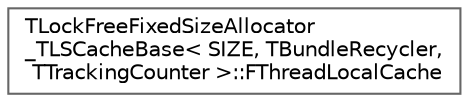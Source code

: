 digraph "Graphical Class Hierarchy"
{
 // INTERACTIVE_SVG=YES
 // LATEX_PDF_SIZE
  bgcolor="transparent";
  edge [fontname=Helvetica,fontsize=10,labelfontname=Helvetica,labelfontsize=10];
  node [fontname=Helvetica,fontsize=10,shape=box,height=0.2,width=0.4];
  rankdir="LR";
  Node0 [id="Node000000",label="TLockFreeFixedSizeAllocator\l_TLSCacheBase\< SIZE, TBundleRecycler,\l TTrackingCounter \>::FThreadLocalCache",height=0.2,width=0.4,color="grey40", fillcolor="white", style="filled",URL="$d7/d16/structTLockFreeFixedSizeAllocator__TLSCacheBase_1_1FThreadLocalCache.html",tooltip="struct for the TLS cache."];
}
